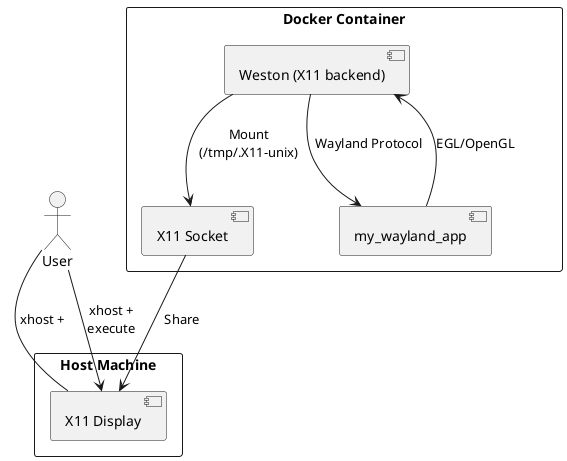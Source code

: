 @startuml
actor User
rectangle "Host Machine" {
  [X11 Display] as X11Display
  User -- X11Display : xhost +
}

rectangle "Docker Container" {
  component "Weston (X11 backend)" as Weston
  [X11 Socket] as X11Socket
  component "my_wayland_app" as MyApp
}

User --> X11Display : xhost +\nexecute
Weston --> X11Socket : Mount\n(/tmp/.X11-unix)
X11Socket --> X11Display : Share
Weston --> MyApp : Wayland Protocol
MyApp --> Weston : EGL/OpenGL
@enduml
